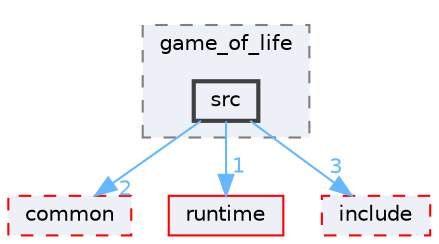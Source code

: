 digraph "external/taskflow/3rd-party/tbb/examples/parallel_for/game_of_life/src"
{
 // LATEX_PDF_SIZE
  bgcolor="transparent";
  edge [fontname=Helvetica,fontsize=10,labelfontname=Helvetica,labelfontsize=10];
  node [fontname=Helvetica,fontsize=10,shape=box,height=0.2,width=0.4];
  compound=true
  subgraph clusterdir_8a44bd34c0849baf7af2cf55fccfd2ec {
    graph [ bgcolor="#edf0f7", pencolor="grey50", label="game_of_life", fontname=Helvetica,fontsize=10 style="filled,dashed", URL="dir_8a44bd34c0849baf7af2cf55fccfd2ec.html",tooltip=""]
  dir_45374add311349e73db839511776ce47 [label="src", fillcolor="#edf0f7", color="grey25", style="filled,bold", URL="dir_45374add311349e73db839511776ce47.html",tooltip=""];
  }
  dir_54703c436fa5ff1ab20c927331cf8a3a [label="common", fillcolor="#edf0f7", color="red", style="filled,dashed", URL="dir_54703c436fa5ff1ab20c927331cf8a3a.html",tooltip=""];
  dir_cb031e414f281a658b23dddb30bb9d2c [label="runtime", fillcolor="#edf0f7", color="red", style="filled", URL="dir_cb031e414f281a658b23dddb30bb9d2c.html",tooltip=""];
  dir_9a108c806b4257aefe6c62ce1f799fad [label="include", fillcolor="#edf0f7", color="red", style="filled,dashed", URL="dir_9a108c806b4257aefe6c62ce1f799fad.html",tooltip=""];
  dir_45374add311349e73db839511776ce47->dir_54703c436fa5ff1ab20c927331cf8a3a [headlabel="2", labeldistance=1.5 headhref="dir_000780_000148.html" href="dir_000780_000148.html" color="steelblue1" fontcolor="steelblue1"];
  dir_45374add311349e73db839511776ce47->dir_9a108c806b4257aefe6c62ce1f799fad [headlabel="3", labeldistance=1.5 headhref="dir_000780_000389.html" href="dir_000780_000389.html" color="steelblue1" fontcolor="steelblue1"];
  dir_45374add311349e73db839511776ce47->dir_cb031e414f281a658b23dddb30bb9d2c [headlabel="1", labeldistance=1.5 headhref="dir_000780_000628.html" href="dir_000780_000628.html" color="steelblue1" fontcolor="steelblue1"];
}
